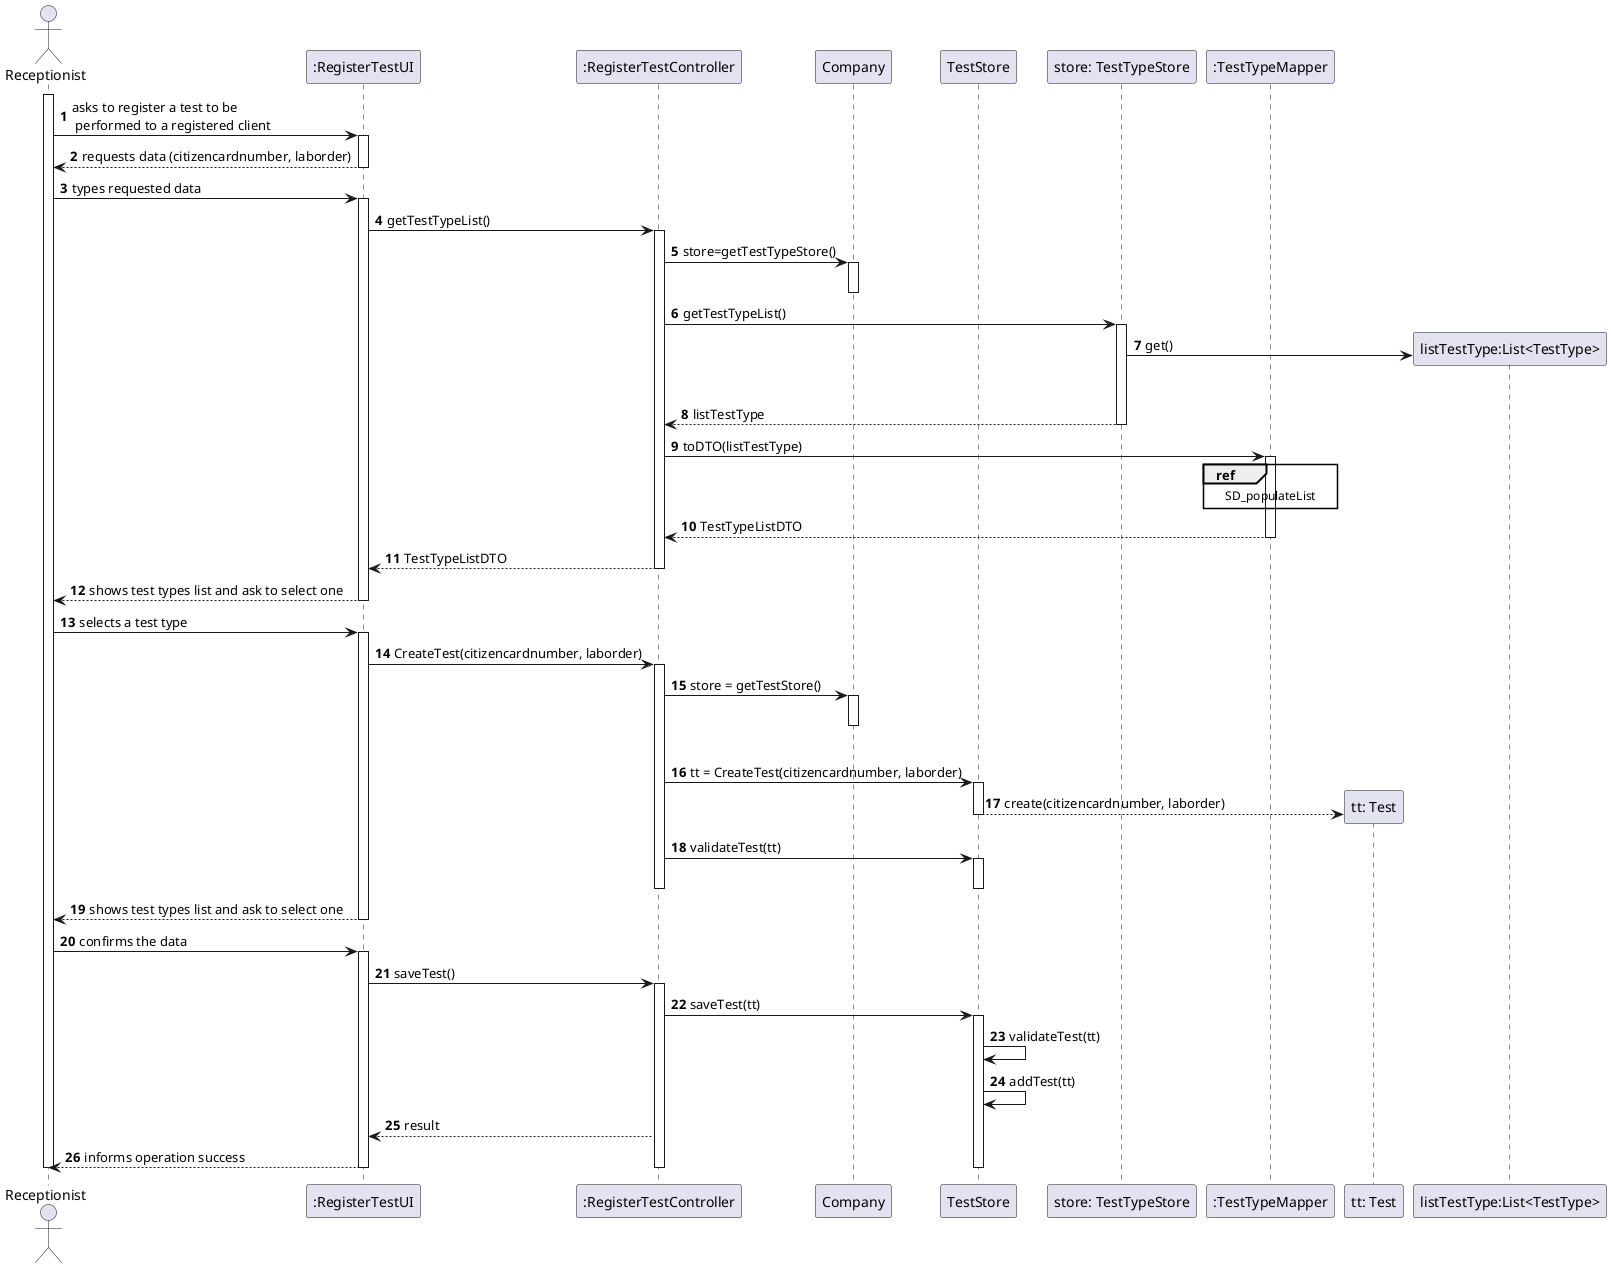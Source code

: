 @startuml
autonumber
'hide footbox
actor "Receptionist" as REP

participant ":RegisterTestUI" as UI
participant ":RegisterTestController" as CTRL
participant "Company" as COMP
participant "TestStore" as TS
participant "store: TestTypeStore" as TTS
participant ":TestTypeMapper" as MapperTT
participant "tt: Test" as TT


activate REP
REP -> UI : asks to register a test to be \n performed to a registered client
activate UI
UI --> REP : requests data (citizencardnumber, laborder)
deactivate UI

REP -> UI : types requested data
activate UI

UI -> CTRL : getTestTypeList()
activate CTRL

CTRL -> COMP : store=getTestTypeStore()
activate COMP
deactivate COMP

CTRL -> TTS : getTestTypeList()
activate TTS
TTS -> "listTestType:List<TestType>"** : get()

|||

TTS --> CTRL : listTestType
deactivate TTS

CTRL -> MapperTT :toDTO(listTestType)
activate MapperTT
ref over MapperTT
SD_populateList
end ref
MapperTT --> CTRL : TestTypeListDTO
deactivate MapperTT
CTRL --> UI : TestTypeListDTO
deactivate CTRL
UI --> REP : shows test types list and ask to select one
deactivate UI

REP -> UI : selects a test type
activate UI

UI -> CTRL : CreateTest(citizencardnumber, laborder)
activate CTRL

CTRL -> COMP : store = getTestStore()
activate COMP
|||
deactivate COMP

deactivate COMP

CTRL -> TS : tt = CreateTest(citizencardnumber, laborder)

activate TS
TS --> TT**: create(citizencardnumber, laborder)
deactivate TS

CTRL -> TS : validateTest(tt)
activate TS
deactivate TS
deactivate CTRL

UI --> REP : shows test types list and ask to select one

deactivate TS
deactivate COMP
deactivate CTRL
deactivate UI

REP -> UI : confirms the data
activate UI
UI -> CTRL : saveTest()
activate CTRL

CTRL -> TS : saveTest(tt)
activate TS

TS -> TS: validateTest(tt)
TS -> TS: addTest(tt)

CTRL --> UI: result

UI --> REP : informs operation success
deactivate TS
deactivate CTRL
deactivate UI

deactivate REP

@enduml